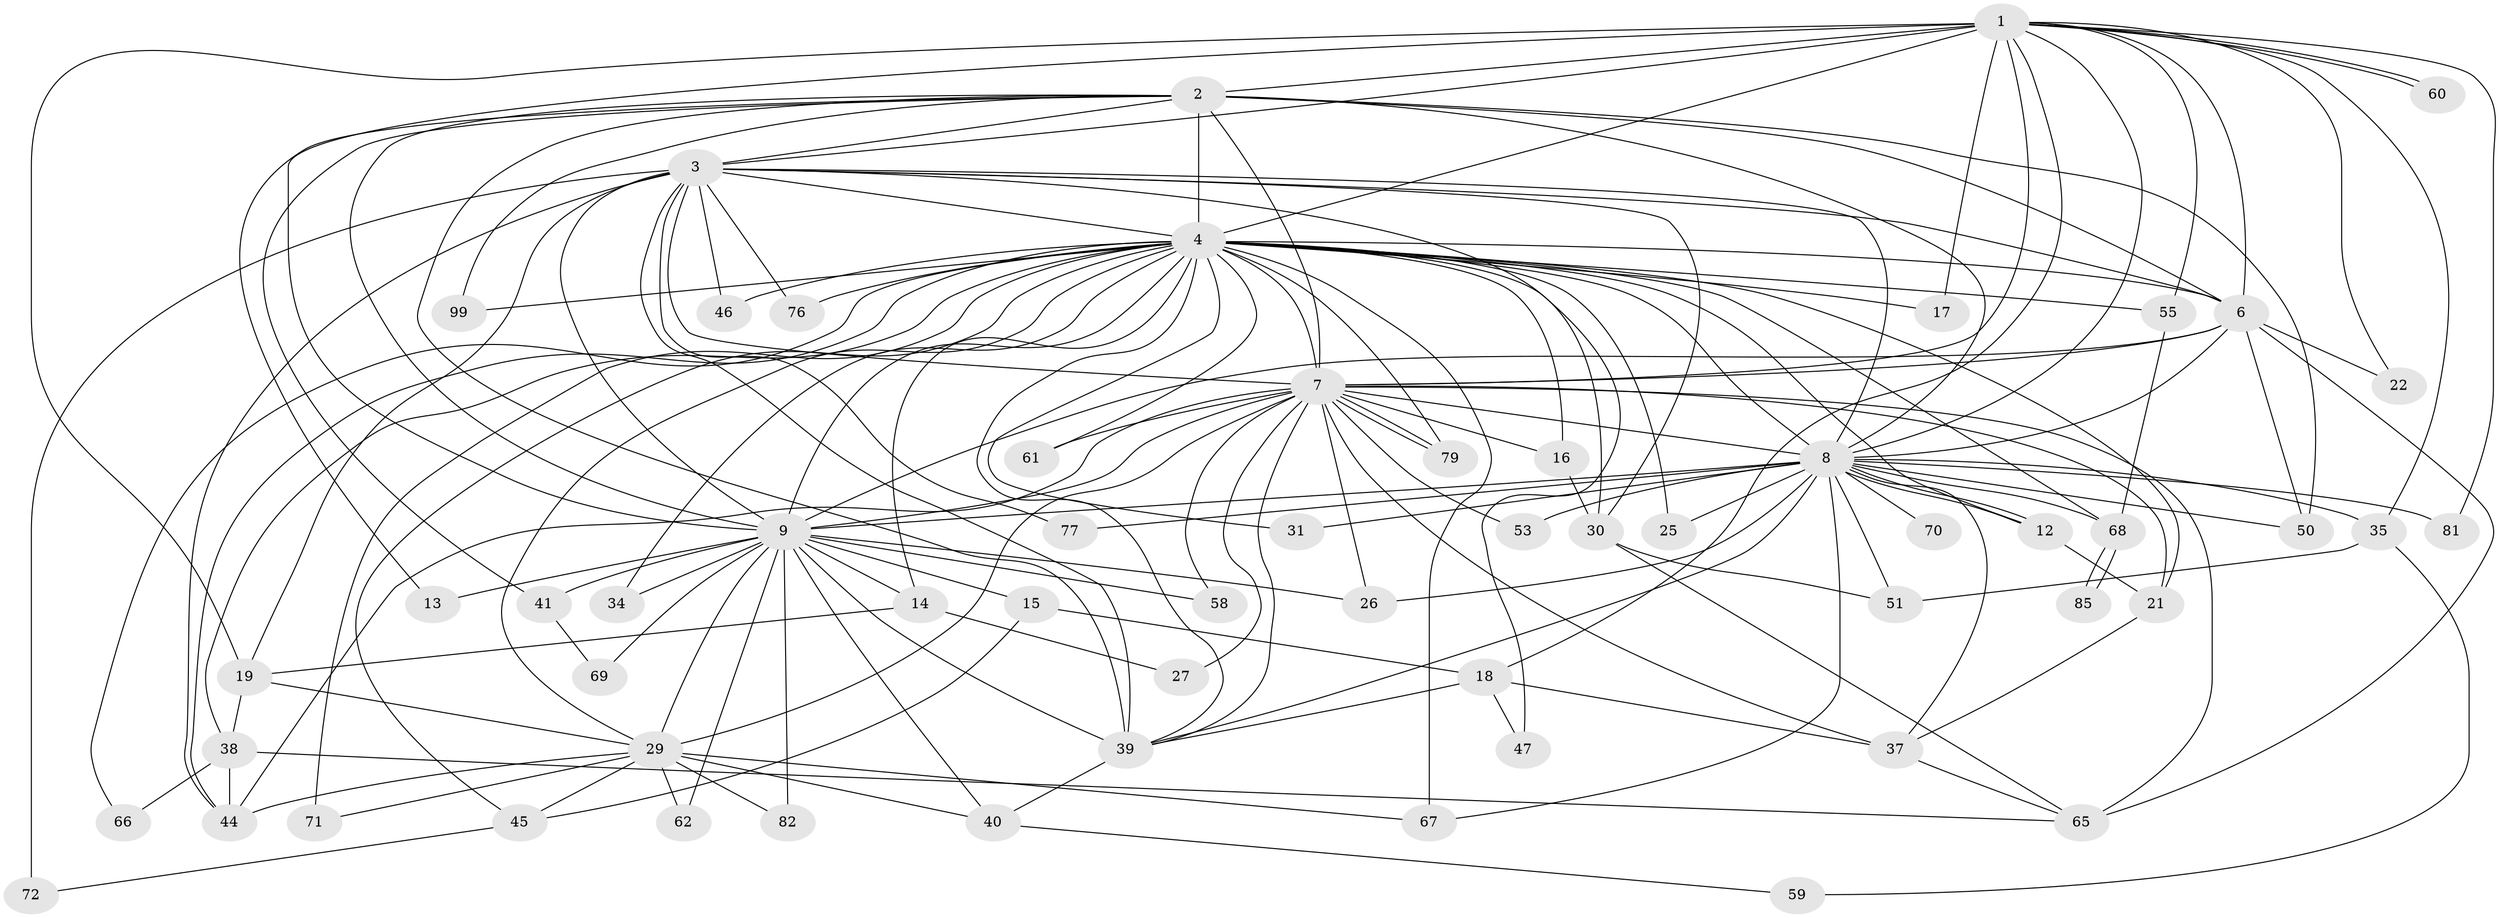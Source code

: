 // original degree distribution, {21: 0.01694915254237288, 15: 0.00847457627118644, 24: 0.00847457627118644, 23: 0.00847457627118644, 22: 0.00847457627118644, 16: 0.00847457627118644, 27: 0.01694915254237288, 17: 0.00847457627118644, 5: 0.06779661016949153, 4: 0.13559322033898305, 2: 0.5254237288135594, 3: 0.16101694915254236, 6: 0.00847457627118644, 11: 0.00847457627118644, 7: 0.00847457627118644}
// Generated by graph-tools (version 1.1) at 2025/17/03/04/25 18:17:19]
// undirected, 59 vertices, 155 edges
graph export_dot {
graph [start="1"]
  node [color=gray90,style=filled];
  1;
  2 [super="+33"];
  3 [super="+52+11+56+43+117+107+97"];
  4 [super="+5"];
  6 [super="+48"];
  7;
  8 [super="+23"];
  9 [super="+42+102+118+10+36+63+83+54+90"];
  12;
  13;
  14;
  15;
  16;
  17;
  18;
  19;
  21 [super="+28"];
  22;
  25;
  26;
  27;
  29 [super="+64+112+114+32+91"];
  30;
  31;
  34;
  35;
  37 [super="+100"];
  38 [super="+89+106"];
  39 [super="+49+92"];
  40;
  41;
  44 [super="+57"];
  45 [super="+109"];
  46;
  47;
  50 [super="+73"];
  51 [super="+101"];
  53;
  55;
  58 [super="+75"];
  59;
  60;
  61;
  62;
  65 [super="+86+108+80"];
  66;
  67;
  68 [super="+74"];
  69;
  70;
  71;
  72 [super="+78"];
  76;
  77;
  79 [super="+105"];
  81;
  82;
  85;
  99;
  1 -- 2 [weight=2];
  1 -- 3 [weight=2];
  1 -- 4 [weight=2];
  1 -- 6 [weight=2];
  1 -- 7;
  1 -- 8;
  1 -- 9 [weight=2];
  1 -- 17;
  1 -- 18;
  1 -- 19;
  1 -- 22;
  1 -- 35;
  1 -- 55;
  1 -- 60;
  1 -- 60;
  1 -- 81;
  2 -- 3 [weight=2];
  2 -- 4 [weight=3];
  2 -- 6;
  2 -- 7;
  2 -- 8;
  2 -- 9 [weight=2];
  2 -- 13;
  2 -- 41;
  2 -- 99;
  2 -- 39;
  2 -- 50;
  3 -- 4 [weight=2];
  3 -- 6;
  3 -- 7 [weight=2];
  3 -- 8 [weight=3];
  3 -- 9 [weight=3];
  3 -- 46;
  3 -- 72 [weight=2];
  3 -- 77;
  3 -- 39 [weight=3];
  3 -- 30;
  3 -- 44;
  3 -- 76;
  3 -- 47;
  3 -- 19 [weight=2];
  4 -- 6 [weight=2];
  4 -- 7 [weight=2];
  4 -- 8 [weight=2];
  4 -- 9 [weight=5];
  4 -- 14;
  4 -- 16;
  4 -- 17;
  4 -- 21;
  4 -- 25;
  4 -- 31;
  4 -- 38;
  4 -- 39;
  4 -- 44;
  4 -- 45;
  4 -- 46;
  4 -- 71;
  4 -- 76;
  4 -- 68 [weight=2];
  4 -- 66;
  4 -- 67;
  4 -- 12;
  4 -- 79;
  4 -- 29 [weight=2];
  4 -- 30;
  4 -- 34;
  4 -- 99;
  4 -- 55;
  4 -- 61;
  6 -- 7;
  6 -- 8 [weight=2];
  6 -- 9 [weight=4];
  6 -- 22;
  6 -- 50;
  6 -- 65;
  7 -- 8 [weight=2];
  7 -- 9 [weight=2];
  7 -- 16;
  7 -- 26;
  7 -- 27;
  7 -- 29 [weight=2];
  7 -- 44;
  7 -- 53;
  7 -- 61;
  7 -- 79;
  7 -- 79;
  7 -- 58;
  7 -- 37;
  7 -- 65 [weight=2];
  7 -- 39;
  7 -- 21;
  8 -- 9 [weight=4];
  8 -- 12;
  8 -- 12;
  8 -- 25;
  8 -- 26;
  8 -- 31;
  8 -- 35;
  8 -- 50;
  8 -- 53;
  8 -- 68;
  8 -- 70 [weight=2];
  8 -- 77;
  8 -- 81;
  8 -- 39;
  8 -- 37;
  8 -- 51;
  8 -- 67;
  9 -- 13;
  9 -- 14;
  9 -- 41 [weight=2];
  9 -- 62;
  9 -- 34;
  9 -- 69;
  9 -- 40;
  9 -- 15;
  9 -- 82 [weight=2];
  9 -- 58 [weight=2];
  9 -- 29;
  9 -- 26 [weight=2];
  9 -- 39;
  12 -- 21;
  14 -- 19;
  14 -- 27;
  15 -- 18;
  15 -- 45;
  16 -- 30;
  18 -- 37;
  18 -- 39;
  18 -- 47;
  19 -- 38;
  19 -- 29;
  21 -- 37;
  29 -- 71;
  29 -- 45;
  29 -- 82;
  29 -- 40;
  29 -- 62;
  29 -- 67;
  29 -- 44;
  30 -- 51;
  30 -- 65;
  35 -- 51;
  35 -- 59;
  37 -- 65;
  38 -- 65;
  38 -- 66;
  38 -- 44;
  39 -- 40;
  40 -- 59;
  41 -- 69;
  45 -- 72;
  55 -- 68;
  68 -- 85;
  68 -- 85;
}
